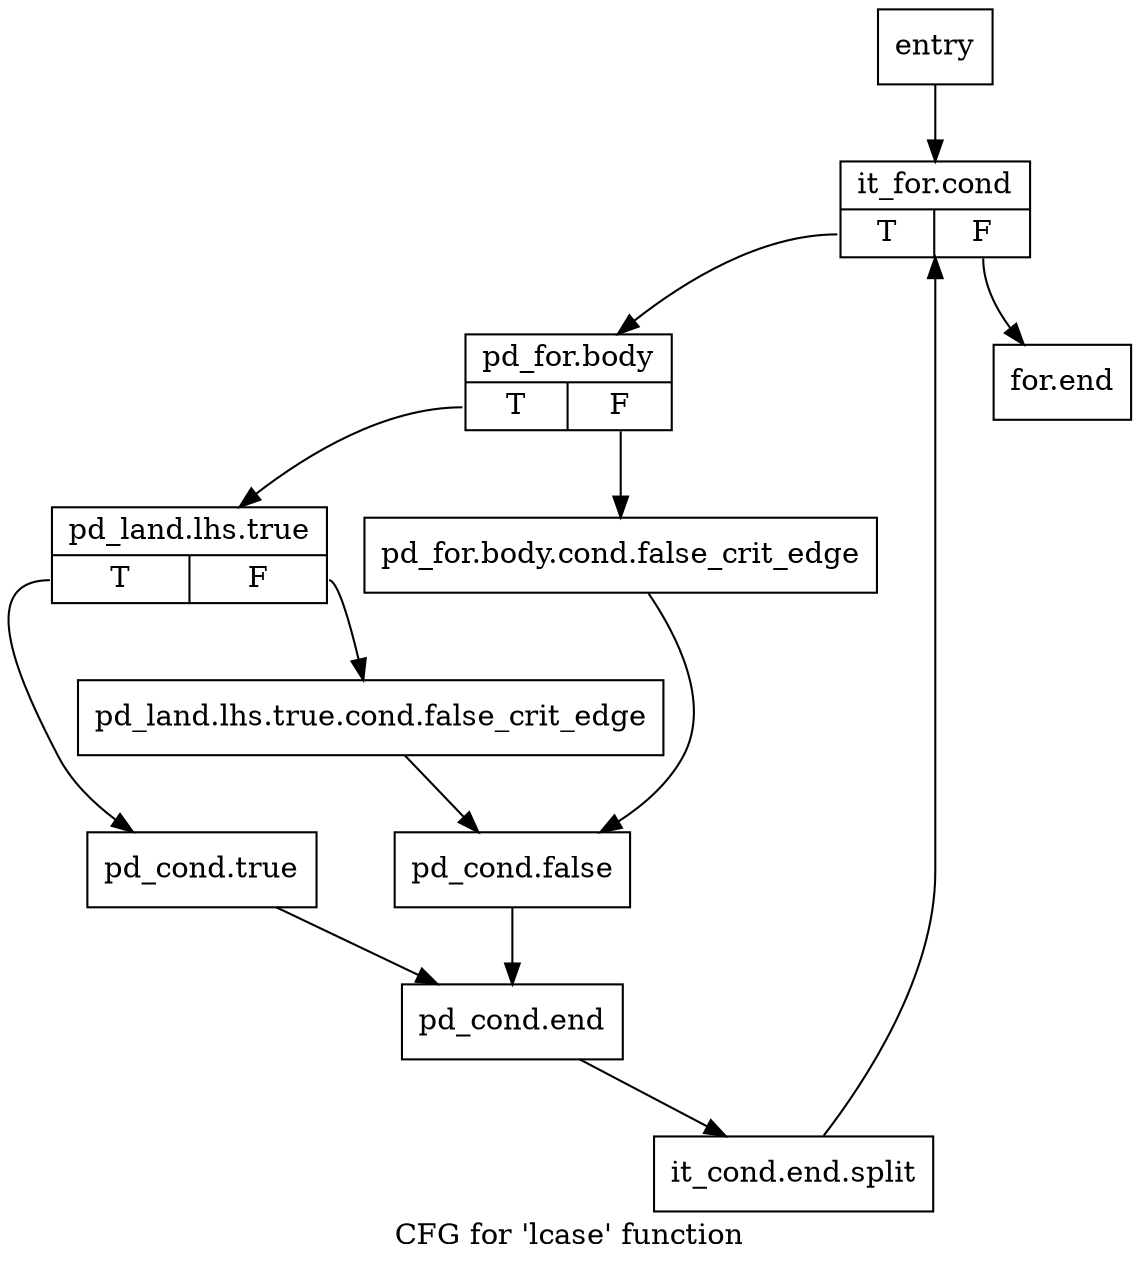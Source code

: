 digraph "CFG for 'lcase' function" {
	label="CFG for 'lcase' function";

	Node0xda0d60 [shape=record,label="{entry}"];
	Node0xda0d60 -> Node0xda0db0;
	Node0xda0db0 [shape=record,label="{it_for.cond|{<s0>T|<s1>F}}"];
	Node0xda0db0:s0 -> Node0xda0e00;
	Node0xda0db0:s1 -> Node0xda1030;
	Node0xda0e00 [shape=record,label="{pd_for.body|{<s0>T|<s1>F}}"];
	Node0xda0e00:s0 -> Node0xda0ea0;
	Node0xda0e00:s1 -> Node0xda0e50;
	Node0xda0e50 [shape=record,label="{pd_for.body.cond.false_crit_edge}"];
	Node0xda0e50 -> Node0xda0f90;
	Node0xda0ea0 [shape=record,label="{pd_land.lhs.true|{<s0>T|<s1>F}}"];
	Node0xda0ea0:s0 -> Node0xda0f40;
	Node0xda0ea0:s1 -> Node0xda0ef0;
	Node0xda0ef0 [shape=record,label="{pd_land.lhs.true.cond.false_crit_edge}"];
	Node0xda0ef0 -> Node0xda0f90;
	Node0xda0f40 [shape=record,label="{pd_cond.true}"];
	Node0xda0f40 -> Node0xda0fe0;
	Node0xda0f90 [shape=record,label="{pd_cond.false}"];
	Node0xda0f90 -> Node0xda0fe0;
	Node0xda0fe0 [shape=record,label="{pd_cond.end}"];
	Node0xda0fe0 -> Node0x142fa80;
	Node0x142fa80 [shape=record,label="{it_cond.end.split}"];
	Node0x142fa80 -> Node0xda0db0;
	Node0xda1030 [shape=record,label="{for.end}"];
}
